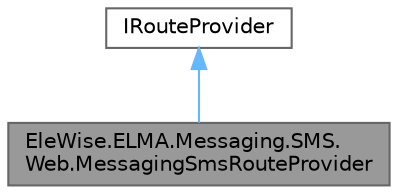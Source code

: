 digraph "EleWise.ELMA.Messaging.SMS.Web.MessagingSmsRouteProvider"
{
 // LATEX_PDF_SIZE
  bgcolor="transparent";
  edge [fontname=Helvetica,fontsize=10,labelfontname=Helvetica,labelfontsize=10];
  node [fontname=Helvetica,fontsize=10,shape=box,height=0.2,width=0.4];
  Node1 [id="Node000001",label="EleWise.ELMA.Messaging.SMS.\lWeb.MessagingSmsRouteProvider",height=0.2,width=0.4,color="gray40", fillcolor="grey60", style="filled", fontcolor="black",tooltip="Провайдер роутинга для модуля сообщений по SMS."];
  Node2 -> Node1 [id="edge1_Node000001_Node000002",dir="back",color="steelblue1",style="solid",tooltip=" "];
  Node2 [id="Node000002",label="IRouteProvider",height=0.2,width=0.4,color="gray40", fillcolor="white", style="filled",tooltip=" "];
}
